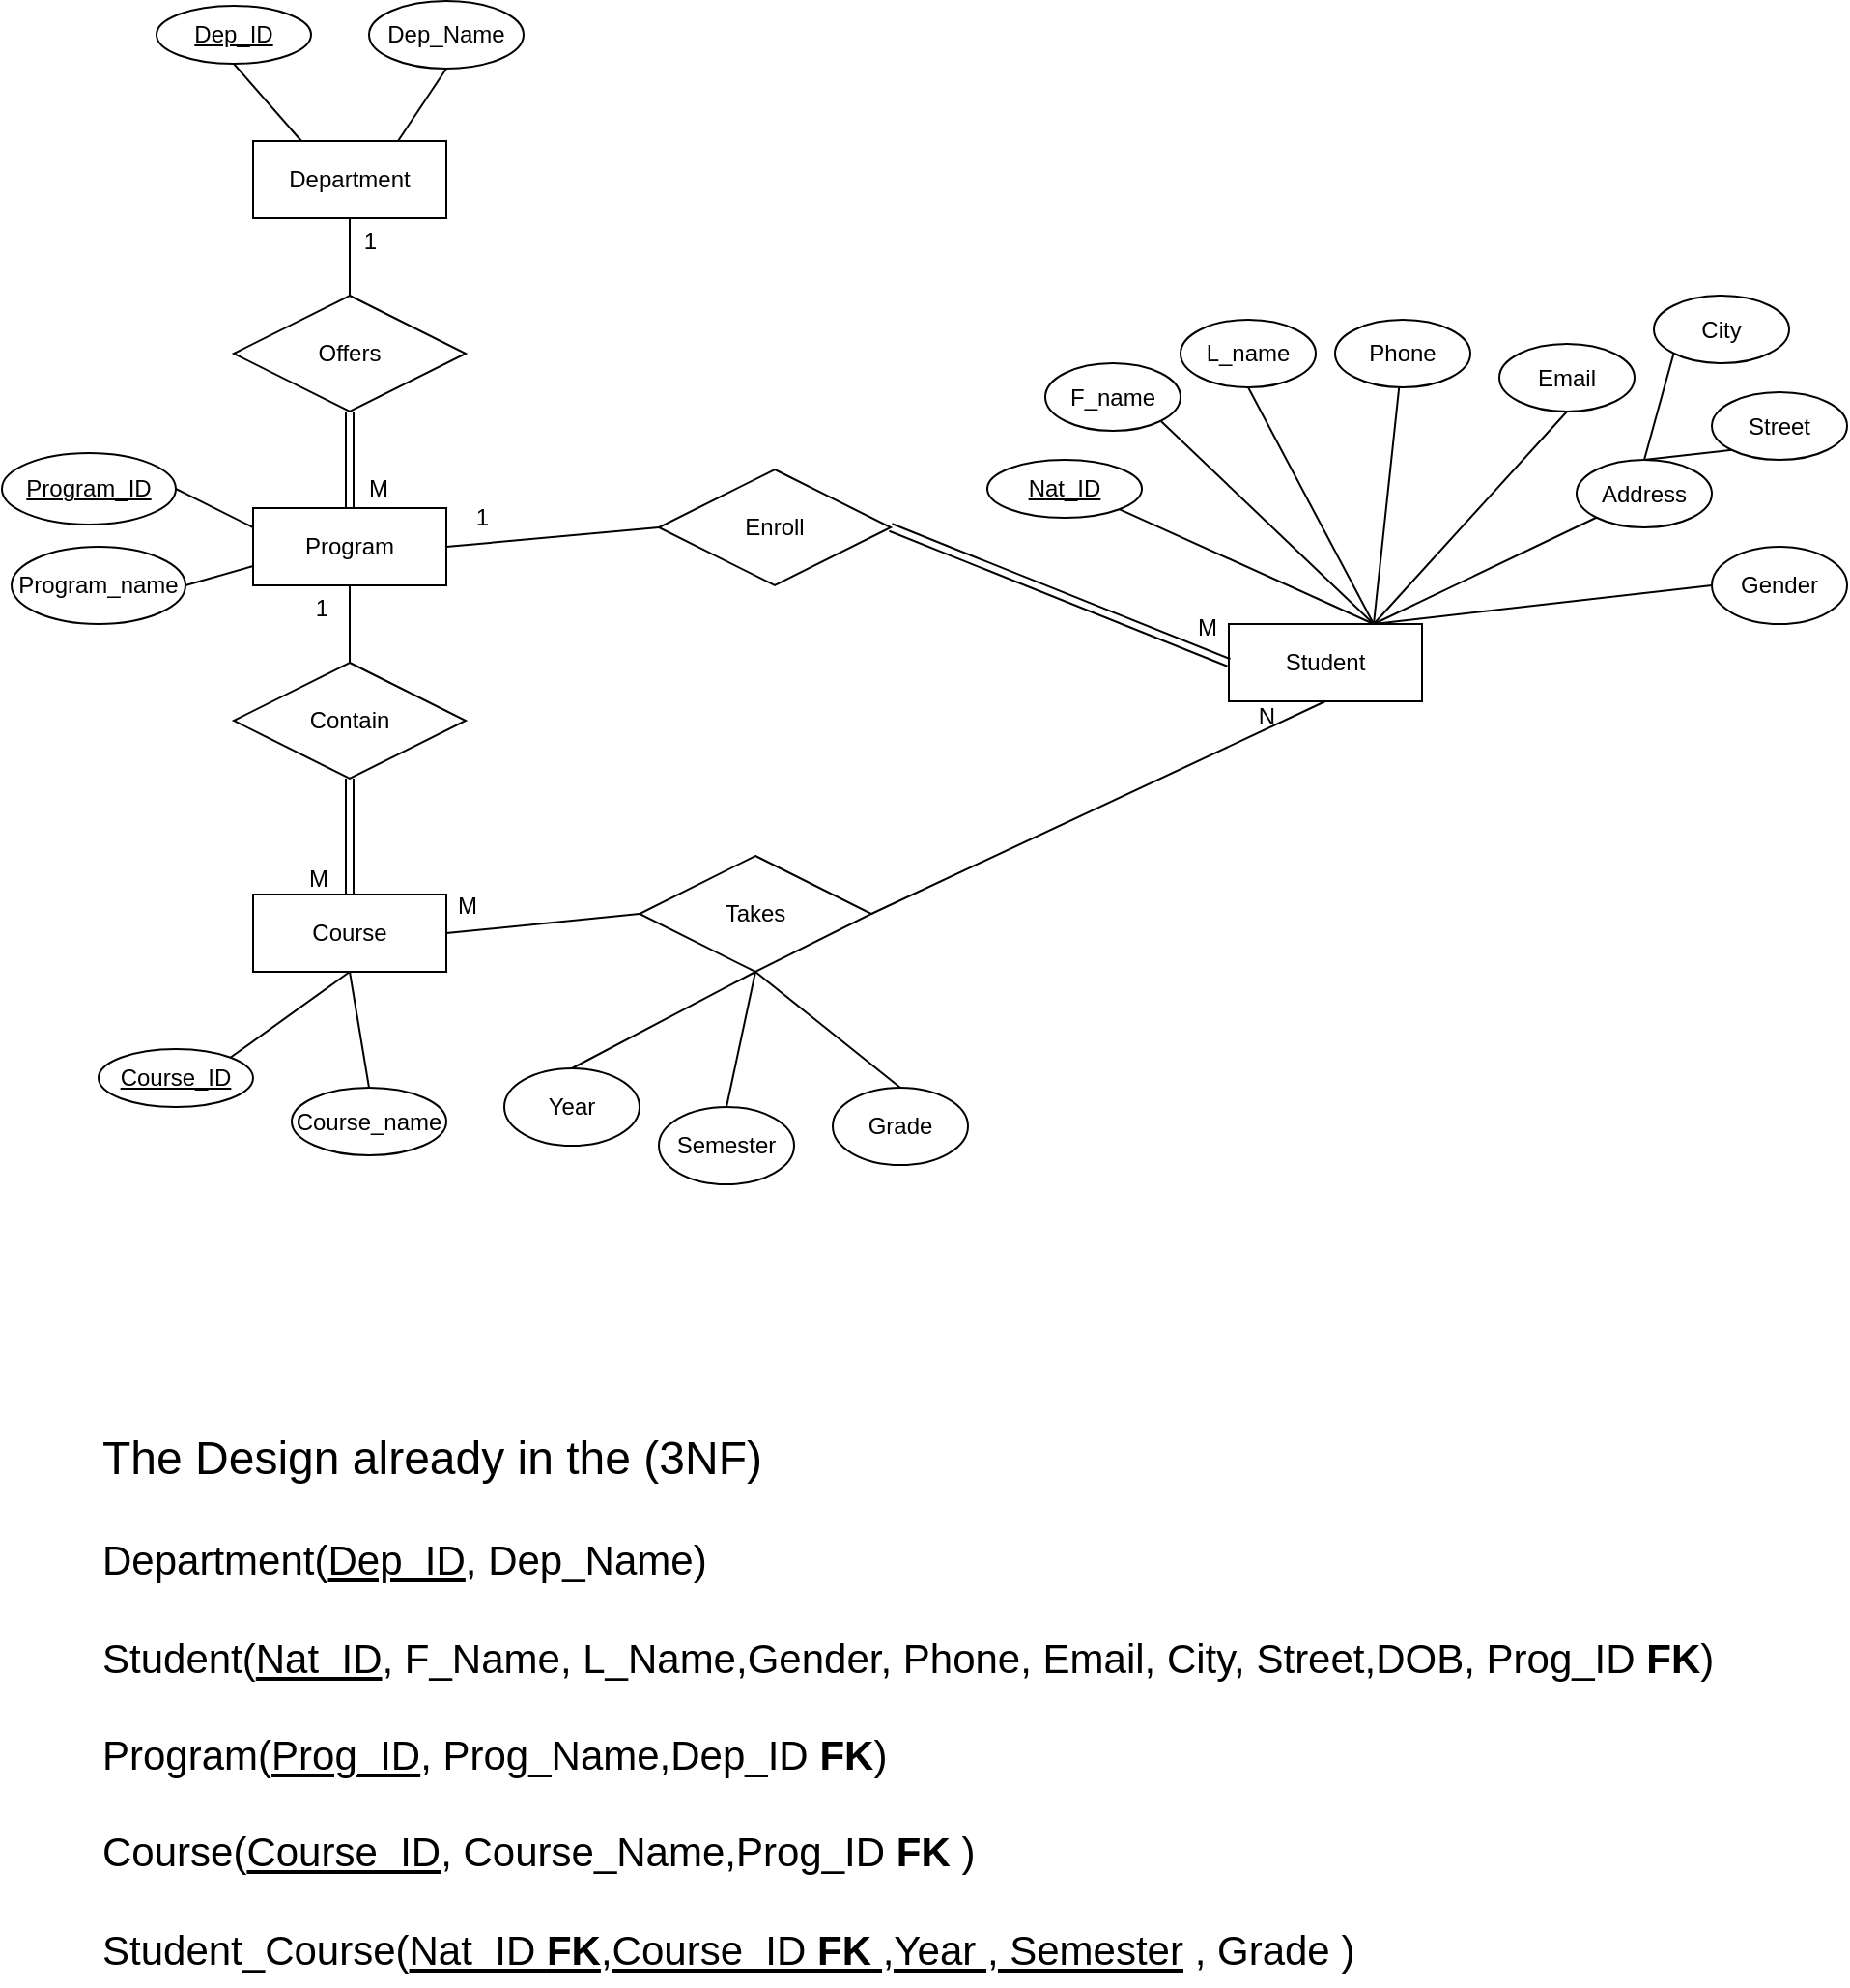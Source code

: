 <mxfile version="22.0.3" type="device">
  <diagram name="Page-1" id="zZLcMRnP2OjOYDTEuCHH">
    <mxGraphModel dx="1886" dy="614" grid="1" gridSize="10" guides="1" tooltips="1" connect="1" arrows="1" fold="1" page="1" pageScale="1" pageWidth="850" pageHeight="1100" math="0" shadow="0">
      <root>
        <mxCell id="0" />
        <mxCell id="1" parent="0" />
        <mxCell id="YhZlr_3CMAO8eAw4d2fY-7" value="Program" style="whiteSpace=wrap;html=1;align=center;" parent="1" vertex="1">
          <mxGeometry x="100" y="290" width="100" height="40" as="geometry" />
        </mxCell>
        <mxCell id="YhZlr_3CMAO8eAw4d2fY-8" value="Student" style="whiteSpace=wrap;html=1;align=center;" parent="1" vertex="1">
          <mxGeometry x="605" y="350" width="100" height="40" as="geometry" />
        </mxCell>
        <mxCell id="YhZlr_3CMAO8eAw4d2fY-10" value="Course" style="whiteSpace=wrap;html=1;align=center;" parent="1" vertex="1">
          <mxGeometry x="100" y="490" width="100" height="40" as="geometry" />
        </mxCell>
        <mxCell id="YhZlr_3CMAO8eAw4d2fY-15" value="L_name" style="ellipse;whiteSpace=wrap;html=1;align=center;" parent="1" vertex="1">
          <mxGeometry x="580" y="192.5" width="70" height="35" as="geometry" />
        </mxCell>
        <mxCell id="YhZlr_3CMAO8eAw4d2fY-16" value="Phone" style="ellipse;whiteSpace=wrap;html=1;align=center;" parent="1" vertex="1">
          <mxGeometry x="660" y="192.5" width="70" height="35" as="geometry" />
        </mxCell>
        <mxCell id="YhZlr_3CMAO8eAw4d2fY-17" value="Email" style="ellipse;whiteSpace=wrap;html=1;align=center;" parent="1" vertex="1">
          <mxGeometry x="745" y="205" width="70" height="35" as="geometry" />
        </mxCell>
        <mxCell id="YhZlr_3CMAO8eAw4d2fY-18" value="Address" style="ellipse;whiteSpace=wrap;html=1;align=center;" parent="1" vertex="1">
          <mxGeometry x="785" y="265" width="70" height="35" as="geometry" />
        </mxCell>
        <mxCell id="YhZlr_3CMAO8eAw4d2fY-24" value="" style="endArrow=none;html=1;rounded=0;entryX=1;entryY=1;entryDx=0;entryDy=0;" parent="1" target="YhZlr_3CMAO8eAw4d2fY-61" edge="1">
          <mxGeometry width="50" height="50" relative="1" as="geometry">
            <mxPoint x="680" y="350" as="sourcePoint" />
            <mxPoint x="530" y="285" as="targetPoint" />
          </mxGeometry>
        </mxCell>
        <mxCell id="YhZlr_3CMAO8eAw4d2fY-25" value="" style="endArrow=none;html=1;rounded=0;exitX=0.75;exitY=0;exitDx=0;exitDy=0;" parent="1" source="YhZlr_3CMAO8eAw4d2fY-8" target="YhZlr_3CMAO8eAw4d2fY-16" edge="1">
          <mxGeometry width="50" height="50" relative="1" as="geometry">
            <mxPoint x="655" y="285" as="sourcePoint" />
            <mxPoint x="615" y="320" as="targetPoint" />
          </mxGeometry>
        </mxCell>
        <mxCell id="YhZlr_3CMAO8eAw4d2fY-26" value="" style="endArrow=none;html=1;rounded=0;entryX=1;entryY=1;entryDx=0;entryDy=0;exitX=0.75;exitY=0;exitDx=0;exitDy=0;" parent="1" source="YhZlr_3CMAO8eAw4d2fY-8" target="YhZlr_3CMAO8eAw4d2fY-60" edge="1">
          <mxGeometry width="50" height="50" relative="1" as="geometry">
            <mxPoint x="655" y="350" as="sourcePoint" />
            <mxPoint x="520" y="327.5" as="targetPoint" />
          </mxGeometry>
        </mxCell>
        <mxCell id="YhZlr_3CMAO8eAw4d2fY-27" value="" style="endArrow=none;html=1;rounded=0;entryX=0.5;entryY=1;entryDx=0;entryDy=0;exitX=0.75;exitY=0;exitDx=0;exitDy=0;" parent="1" source="YhZlr_3CMAO8eAw4d2fY-8" target="YhZlr_3CMAO8eAw4d2fY-17" edge="1">
          <mxGeometry width="50" height="50" relative="1" as="geometry">
            <mxPoint x="655" y="350" as="sourcePoint" />
            <mxPoint x="695" y="328" as="targetPoint" />
          </mxGeometry>
        </mxCell>
        <mxCell id="YhZlr_3CMAO8eAw4d2fY-28" value="" style="endArrow=none;html=1;rounded=0;entryX=0;entryY=1;entryDx=0;entryDy=0;exitX=0.75;exitY=0;exitDx=0;exitDy=0;" parent="1" source="YhZlr_3CMAO8eAw4d2fY-8" target="YhZlr_3CMAO8eAw4d2fY-18" edge="1">
          <mxGeometry width="50" height="50" relative="1" as="geometry">
            <mxPoint x="655" y="350" as="sourcePoint" />
            <mxPoint x="800" y="328" as="targetPoint" />
          </mxGeometry>
        </mxCell>
        <mxCell id="YhZlr_3CMAO8eAw4d2fY-30" value="" style="endArrow=none;html=1;rounded=0;entryX=0.5;entryY=1;entryDx=0;entryDy=0;" parent="1" target="YhZlr_3CMAO8eAw4d2fY-15" edge="1">
          <mxGeometry width="50" height="50" relative="1" as="geometry">
            <mxPoint x="680" y="350" as="sourcePoint" />
            <mxPoint x="695" y="328" as="targetPoint" />
          </mxGeometry>
        </mxCell>
        <mxCell id="YhZlr_3CMAO8eAw4d2fY-32" value="Takes" style="shape=rhombus;perimeter=rhombusPerimeter;whiteSpace=wrap;html=1;align=center;" parent="1" vertex="1">
          <mxGeometry x="300" y="470" width="120" height="60" as="geometry" />
        </mxCell>
        <mxCell id="YhZlr_3CMAO8eAw4d2fY-33" value="Contain" style="shape=rhombus;perimeter=rhombusPerimeter;whiteSpace=wrap;html=1;align=center;" parent="1" vertex="1">
          <mxGeometry x="90" y="370" width="120" height="60" as="geometry" />
        </mxCell>
        <mxCell id="YhZlr_3CMAO8eAw4d2fY-50" value="Course_ID" style="ellipse;whiteSpace=wrap;html=1;align=center;fontStyle=4;" parent="1" vertex="1">
          <mxGeometry x="20" y="570" width="80" height="30" as="geometry" />
        </mxCell>
        <mxCell id="YhZlr_3CMAO8eAw4d2fY-51" value="Course_name" style="ellipse;whiteSpace=wrap;html=1;align=center;" parent="1" vertex="1">
          <mxGeometry x="120" y="590" width="80" height="35" as="geometry" />
        </mxCell>
        <mxCell id="YhZlr_3CMAO8eAw4d2fY-54" value="" style="endArrow=none;html=1;rounded=0;entryX=0.5;entryY=1;entryDx=0;entryDy=0;exitX=0.5;exitY=0;exitDx=0;exitDy=0;" parent="1" source="YhZlr_3CMAO8eAw4d2fY-51" target="YhZlr_3CMAO8eAw4d2fY-10" edge="1">
          <mxGeometry width="50" height="50" relative="1" as="geometry">
            <mxPoint x="275" y="519.81" as="sourcePoint" />
            <mxPoint x="150" y="569.81" as="targetPoint" />
          </mxGeometry>
        </mxCell>
        <mxCell id="YhZlr_3CMAO8eAw4d2fY-55" value="" style="endArrow=none;html=1;rounded=0;exitX=1;exitY=0;exitDx=0;exitDy=0;entryX=0.5;entryY=1;entryDx=0;entryDy=0;" parent="1" source="YhZlr_3CMAO8eAw4d2fY-50" target="YhZlr_3CMAO8eAw4d2fY-10" edge="1">
          <mxGeometry width="50" height="50" relative="1" as="geometry">
            <mxPoint x="285" y="529.81" as="sourcePoint" />
            <mxPoint x="150" y="569.81" as="targetPoint" />
          </mxGeometry>
        </mxCell>
        <mxCell id="YhZlr_3CMAO8eAw4d2fY-56" value="" style="shape=link;html=1;rounded=0;exitX=0.5;exitY=1;exitDx=0;exitDy=0;entryX=0.5;entryY=0;entryDx=0;entryDy=0;" parent="1" source="YhZlr_3CMAO8eAw4d2fY-33" target="YhZlr_3CMAO8eAw4d2fY-10" edge="1">
          <mxGeometry relative="1" as="geometry">
            <mxPoint x="310" y="460" as="sourcePoint" />
            <mxPoint x="210" y="520" as="targetPoint" />
          </mxGeometry>
        </mxCell>
        <mxCell id="YhZlr_3CMAO8eAw4d2fY-57" value="M" style="resizable=0;html=1;whiteSpace=wrap;align=right;verticalAlign=bottom;" parent="YhZlr_3CMAO8eAw4d2fY-56" connectable="0" vertex="1">
          <mxGeometry x="1" relative="1" as="geometry">
            <mxPoint x="-10" as="offset" />
          </mxGeometry>
        </mxCell>
        <mxCell id="YhZlr_3CMAO8eAw4d2fY-58" value="" style="endArrow=none;html=1;rounded=0;exitX=0.5;exitY=0;exitDx=0;exitDy=0;entryX=0.5;entryY=1;entryDx=0;entryDy=0;" parent="1" source="YhZlr_3CMAO8eAw4d2fY-33" target="YhZlr_3CMAO8eAw4d2fY-7" edge="1">
          <mxGeometry relative="1" as="geometry">
            <mxPoint x="560" y="340" as="sourcePoint" />
            <mxPoint x="570" y="260" as="targetPoint" />
          </mxGeometry>
        </mxCell>
        <mxCell id="YhZlr_3CMAO8eAw4d2fY-59" value="1" style="resizable=0;html=1;whiteSpace=wrap;align=right;verticalAlign=bottom;" parent="YhZlr_3CMAO8eAw4d2fY-58" connectable="0" vertex="1">
          <mxGeometry x="1" relative="1" as="geometry">
            <mxPoint x="-10" y="20" as="offset" />
          </mxGeometry>
        </mxCell>
        <mxCell id="YhZlr_3CMAO8eAw4d2fY-60" value="Nat_ID" style="ellipse;whiteSpace=wrap;html=1;align=center;fontStyle=4;" parent="1" vertex="1">
          <mxGeometry x="480" y="265" width="80" height="30" as="geometry" />
        </mxCell>
        <mxCell id="YhZlr_3CMAO8eAw4d2fY-61" value="F_name" style="ellipse;whiteSpace=wrap;html=1;align=center;" parent="1" vertex="1">
          <mxGeometry x="510" y="215" width="70" height="35" as="geometry" />
        </mxCell>
        <mxCell id="YhZlr_3CMAO8eAw4d2fY-62" value="Street" style="ellipse;whiteSpace=wrap;html=1;align=center;" parent="1" vertex="1">
          <mxGeometry x="855" y="230" width="70" height="35" as="geometry" />
        </mxCell>
        <mxCell id="YhZlr_3CMAO8eAw4d2fY-63" value="City" style="ellipse;whiteSpace=wrap;html=1;align=center;" parent="1" vertex="1">
          <mxGeometry x="825" y="180" width="70" height="35" as="geometry" />
        </mxCell>
        <mxCell id="YhZlr_3CMAO8eAw4d2fY-64" value="" style="endArrow=none;html=1;rounded=0;entryX=0;entryY=1;entryDx=0;entryDy=0;exitX=0.5;exitY=0;exitDx=0;exitDy=0;" parent="1" source="YhZlr_3CMAO8eAw4d2fY-18" target="YhZlr_3CMAO8eAw4d2fY-63" edge="1">
          <mxGeometry width="50" height="50" relative="1" as="geometry">
            <mxPoint x="665" y="360" as="sourcePoint" />
            <mxPoint x="805" y="305" as="targetPoint" />
          </mxGeometry>
        </mxCell>
        <mxCell id="YhZlr_3CMAO8eAw4d2fY-65" value="" style="endArrow=none;html=1;rounded=0;entryX=0;entryY=1;entryDx=0;entryDy=0;exitX=0.5;exitY=0;exitDx=0;exitDy=0;" parent="1" source="YhZlr_3CMAO8eAw4d2fY-18" target="YhZlr_3CMAO8eAw4d2fY-62" edge="1">
          <mxGeometry width="50" height="50" relative="1" as="geometry">
            <mxPoint x="830" y="275" as="sourcePoint" />
            <mxPoint x="855" y="235" as="targetPoint" />
          </mxGeometry>
        </mxCell>
        <mxCell id="YhZlr_3CMAO8eAw4d2fY-66" value="Offers" style="shape=rhombus;perimeter=rhombusPerimeter;whiteSpace=wrap;html=1;align=center;" parent="1" vertex="1">
          <mxGeometry x="90" y="180" width="120" height="60" as="geometry" />
        </mxCell>
        <mxCell id="YhZlr_3CMAO8eAw4d2fY-67" value="Department" style="whiteSpace=wrap;html=1;align=center;" parent="1" vertex="1">
          <mxGeometry x="100" y="100" width="100" height="40" as="geometry" />
        </mxCell>
        <mxCell id="YhZlr_3CMAO8eAw4d2fY-68" value="" style="endArrow=none;html=1;rounded=0;exitX=0.5;exitY=0;exitDx=0;exitDy=0;" parent="1" source="YhZlr_3CMAO8eAw4d2fY-66" target="YhZlr_3CMAO8eAw4d2fY-67" edge="1">
          <mxGeometry relative="1" as="geometry">
            <mxPoint x="160" y="380" as="sourcePoint" />
            <mxPoint x="160" y="340" as="targetPoint" />
          </mxGeometry>
        </mxCell>
        <mxCell id="YhZlr_3CMAO8eAw4d2fY-69" value="1" style="resizable=0;html=1;whiteSpace=wrap;align=right;verticalAlign=bottom;" parent="YhZlr_3CMAO8eAw4d2fY-68" connectable="0" vertex="1">
          <mxGeometry x="1" relative="1" as="geometry">
            <mxPoint x="15" y="20" as="offset" />
          </mxGeometry>
        </mxCell>
        <mxCell id="YhZlr_3CMAO8eAw4d2fY-70" value="M" style="resizable=0;html=1;whiteSpace=wrap;align=right;verticalAlign=bottom;" parent="1" connectable="0" vertex="1">
          <mxGeometry x="175" y="170" as="geometry">
            <mxPoint x="-4" y="118" as="offset" />
          </mxGeometry>
        </mxCell>
        <mxCell id="YhZlr_3CMAO8eAw4d2fY-72" value="" style="endArrow=none;html=1;rounded=0;entryX=0.5;entryY=1;entryDx=0;entryDy=0;exitX=0.5;exitY=0;exitDx=0;exitDy=0;shape=link;" parent="1" source="YhZlr_3CMAO8eAw4d2fY-7" target="YhZlr_3CMAO8eAw4d2fY-66" edge="1">
          <mxGeometry width="50" height="50" relative="1" as="geometry">
            <mxPoint x="470" y="370" as="sourcePoint" />
            <mxPoint x="520" y="320" as="targetPoint" />
          </mxGeometry>
        </mxCell>
        <mxCell id="YhZlr_3CMAO8eAw4d2fY-78" value="Year" style="ellipse;whiteSpace=wrap;html=1;align=center;" parent="1" vertex="1">
          <mxGeometry x="230" y="580" width="70" height="40" as="geometry" />
        </mxCell>
        <mxCell id="YhZlr_3CMAO8eAw4d2fY-79" value="" style="endArrow=none;html=1;rounded=0;entryX=0.5;entryY=1;entryDx=0;entryDy=0;exitX=0.5;exitY=0;exitDx=0;exitDy=0;" parent="1" source="YhZlr_3CMAO8eAw4d2fY-78" target="YhZlr_3CMAO8eAw4d2fY-32" edge="1">
          <mxGeometry width="50" height="50" relative="1" as="geometry">
            <mxPoint x="310" y="444.81" as="sourcePoint" />
            <mxPoint x="390" y="455" as="targetPoint" />
          </mxGeometry>
        </mxCell>
        <mxCell id="YhZlr_3CMAO8eAw4d2fY-80" value="Semester" style="ellipse;whiteSpace=wrap;html=1;align=center;" parent="1" vertex="1">
          <mxGeometry x="310" y="600" width="70" height="40" as="geometry" />
        </mxCell>
        <mxCell id="YhZlr_3CMAO8eAw4d2fY-81" value="" style="endArrow=none;html=1;rounded=0;entryX=0.5;entryY=1;entryDx=0;entryDy=0;exitX=0.5;exitY=0;exitDx=0;exitDy=0;" parent="1" source="YhZlr_3CMAO8eAw4d2fY-80" target="YhZlr_3CMAO8eAw4d2fY-32" edge="1">
          <mxGeometry width="50" height="50" relative="1" as="geometry">
            <mxPoint x="290" y="529.81" as="sourcePoint" />
            <mxPoint x="180" y="560" as="targetPoint" />
          </mxGeometry>
        </mxCell>
        <mxCell id="YhZlr_3CMAO8eAw4d2fY-82" value="Grade" style="ellipse;whiteSpace=wrap;html=1;align=center;" parent="1" vertex="1">
          <mxGeometry x="400" y="590" width="70" height="40" as="geometry" />
        </mxCell>
        <mxCell id="YhZlr_3CMAO8eAw4d2fY-83" value="" style="endArrow=none;html=1;rounded=0;entryX=0.5;entryY=1;entryDx=0;entryDy=0;exitX=0.5;exitY=0;exitDx=0;exitDy=0;" parent="1" source="YhZlr_3CMAO8eAw4d2fY-82" target="YhZlr_3CMAO8eAw4d2fY-32" edge="1">
          <mxGeometry width="50" height="50" relative="1" as="geometry">
            <mxPoint x="390" y="499.81" as="sourcePoint" />
            <mxPoint x="280" y="530" as="targetPoint" />
          </mxGeometry>
        </mxCell>
        <mxCell id="YhZlr_3CMAO8eAw4d2fY-88" value="" style="endArrow=none;html=1;rounded=0;exitX=1;exitY=0.5;exitDx=0;exitDy=0;entryX=0.5;entryY=1;entryDx=0;entryDy=0;" parent="1" source="YhZlr_3CMAO8eAw4d2fY-32" target="YhZlr_3CMAO8eAw4d2fY-8" edge="1">
          <mxGeometry relative="1" as="geometry">
            <mxPoint x="420" y="360" as="sourcePoint" />
            <mxPoint x="160" y="10" as="targetPoint" />
          </mxGeometry>
        </mxCell>
        <mxCell id="YhZlr_3CMAO8eAw4d2fY-90" value="" style="endArrow=none;html=1;rounded=0;exitX=1;exitY=0.5;exitDx=0;exitDy=0;entryX=0;entryY=0.5;entryDx=0;entryDy=0;" parent="1" source="YhZlr_3CMAO8eAw4d2fY-10" target="YhZlr_3CMAO8eAw4d2fY-32" edge="1">
          <mxGeometry relative="1" as="geometry">
            <mxPoint x="430" y="510" as="sourcePoint" />
            <mxPoint x="615" y="520" as="targetPoint" />
          </mxGeometry>
        </mxCell>
        <mxCell id="YhZlr_3CMAO8eAw4d2fY-91" value="Dep_ID" style="ellipse;whiteSpace=wrap;html=1;align=center;fontStyle=4;" parent="1" vertex="1">
          <mxGeometry x="50" y="30" width="80" height="30" as="geometry" />
        </mxCell>
        <mxCell id="YhZlr_3CMAO8eAw4d2fY-92" value="Dep_Name" style="ellipse;whiteSpace=wrap;html=1;align=center;" parent="1" vertex="1">
          <mxGeometry x="160" y="27.5" width="80" height="35" as="geometry" />
        </mxCell>
        <mxCell id="YhZlr_3CMAO8eAw4d2fY-93" value="" style="endArrow=none;html=1;rounded=0;entryX=0.5;entryY=1;entryDx=0;entryDy=0;exitX=0.75;exitY=0;exitDx=0;exitDy=0;" parent="1" source="YhZlr_3CMAO8eAw4d2fY-67" target="YhZlr_3CMAO8eAw4d2fY-92" edge="1">
          <mxGeometry width="50" height="50" relative="1" as="geometry">
            <mxPoint x="340" y="250" as="sourcePoint" />
            <mxPoint x="390" y="200" as="targetPoint" />
          </mxGeometry>
        </mxCell>
        <mxCell id="YhZlr_3CMAO8eAw4d2fY-94" value="" style="endArrow=none;html=1;rounded=0;exitX=0.25;exitY=0;exitDx=0;exitDy=0;" parent="1" source="YhZlr_3CMAO8eAw4d2fY-67" edge="1">
          <mxGeometry width="50" height="50" relative="1" as="geometry">
            <mxPoint x="40" y="110" as="sourcePoint" />
            <mxPoint x="90" y="60" as="targetPoint" />
          </mxGeometry>
        </mxCell>
        <mxCell id="YhZlr_3CMAO8eAw4d2fY-95" value="Enroll" style="shape=rhombus;perimeter=rhombusPerimeter;whiteSpace=wrap;html=1;align=center;" parent="1" vertex="1">
          <mxGeometry x="310" y="270" width="120" height="60" as="geometry" />
        </mxCell>
        <mxCell id="YhZlr_3CMAO8eAw4d2fY-96" value="" style="endArrow=none;html=1;rounded=0;entryX=1;entryY=0.5;entryDx=0;entryDy=0;exitX=0;exitY=0.5;exitDx=0;exitDy=0;" parent="1" source="YhZlr_3CMAO8eAw4d2fY-95" target="YhZlr_3CMAO8eAw4d2fY-7" edge="1">
          <mxGeometry width="50" height="50" relative="1" as="geometry">
            <mxPoint x="260" y="370" as="sourcePoint" />
            <mxPoint x="220" y="410" as="targetPoint" />
          </mxGeometry>
        </mxCell>
        <mxCell id="YhZlr_3CMAO8eAw4d2fY-97" value="" style="endArrow=none;html=1;rounded=0;entryX=1;entryY=0.5;entryDx=0;entryDy=0;exitX=0;exitY=0.5;exitDx=0;exitDy=0;shape=link;" parent="1" source="YhZlr_3CMAO8eAw4d2fY-8" target="YhZlr_3CMAO8eAw4d2fY-95" edge="1">
          <mxGeometry width="50" height="50" relative="1" as="geometry">
            <mxPoint x="295" y="295" as="sourcePoint" />
            <mxPoint x="210" y="320" as="targetPoint" />
          </mxGeometry>
        </mxCell>
        <mxCell id="YhZlr_3CMAO8eAw4d2fY-100" value="M" style="resizable=0;html=1;whiteSpace=wrap;align=right;verticalAlign=bottom;" parent="1" connectable="0" vertex="1">
          <mxGeometry x="175" y="500.0" as="geometry">
            <mxPoint x="42" y="4" as="offset" />
          </mxGeometry>
        </mxCell>
        <mxCell id="YhZlr_3CMAO8eAw4d2fY-101" value="N" style="resizable=0;html=1;whiteSpace=wrap;align=right;verticalAlign=bottom;" parent="1" connectable="0" vertex="1">
          <mxGeometry x="150" y="510.0" as="geometry">
            <mxPoint x="480" y="-104" as="offset" />
          </mxGeometry>
        </mxCell>
        <mxCell id="YhZlr_3CMAO8eAw4d2fY-102" value="1" style="resizable=0;html=1;whiteSpace=wrap;align=right;verticalAlign=bottom;" parent="1" connectable="0" vertex="1">
          <mxGeometry x="223" y="303.0" as="geometry" />
        </mxCell>
        <mxCell id="YhZlr_3CMAO8eAw4d2fY-103" value="M" style="resizable=0;html=1;whiteSpace=wrap;align=right;verticalAlign=bottom;" parent="1" connectable="0" vertex="1">
          <mxGeometry x="600" y="360.0" as="geometry" />
        </mxCell>
        <mxCell id="YhZlr_3CMAO8eAw4d2fY-104" value="Program_ID" style="ellipse;whiteSpace=wrap;html=1;align=center;fontStyle=4;" parent="1" vertex="1">
          <mxGeometry x="-30" y="261.5" width="90" height="37" as="geometry" />
        </mxCell>
        <mxCell id="YhZlr_3CMAO8eAw4d2fY-105" value="Program_name" style="ellipse;whiteSpace=wrap;html=1;align=center;" parent="1" vertex="1">
          <mxGeometry x="-25" y="310" width="90" height="40" as="geometry" />
        </mxCell>
        <mxCell id="YhZlr_3CMAO8eAw4d2fY-108" value="" style="endArrow=none;html=1;rounded=0;entryX=1;entryY=0.5;entryDx=0;entryDy=0;exitX=0;exitY=0.25;exitDx=0;exitDy=0;" parent="1" source="YhZlr_3CMAO8eAw4d2fY-7" target="YhZlr_3CMAO8eAw4d2fY-104" edge="1">
          <mxGeometry width="50" height="50" relative="1" as="geometry">
            <mxPoint x="230" y="380" as="sourcePoint" />
            <mxPoint x="280" y="330" as="targetPoint" />
          </mxGeometry>
        </mxCell>
        <mxCell id="YhZlr_3CMAO8eAw4d2fY-109" value="" style="endArrow=none;html=1;rounded=0;entryX=1;entryY=0.5;entryDx=0;entryDy=0;" parent="1" target="YhZlr_3CMAO8eAw4d2fY-105" edge="1">
          <mxGeometry width="50" height="50" relative="1" as="geometry">
            <mxPoint x="100" y="320" as="sourcePoint" />
            <mxPoint x="70" y="302" as="targetPoint" />
          </mxGeometry>
        </mxCell>
        <mxCell id="ck8nnTp9wwWWzlruzNE6-1" value="&lt;div style=&quot;font-size: 24px;&quot;&gt;&lt;font style=&quot;font-size: 24px;&quot;&gt;&lt;br&gt;&lt;/font&gt;&lt;/div&gt;&lt;div style=&quot;font-size: 24px;&quot;&gt;&lt;font style=&quot;font-size: 24px;&quot;&gt;&lt;br&gt;&lt;/font&gt;&lt;/div&gt;&lt;div style=&quot;font-size: 24px;&quot;&gt;&lt;font style=&quot;font-size: 24px;&quot;&gt;&lt;br&gt;&lt;/font&gt;&lt;/div&gt;&lt;div style=&quot;font-size: 24px;&quot;&gt;&lt;font style=&quot;font-size: 24px;&quot;&gt;The Design already in the (3NF)&lt;/font&gt;&lt;/div&gt;&lt;div style=&quot;font-size: 21px;&quot;&gt;&lt;font style=&quot;font-size: 21px;&quot;&gt;&lt;br&gt;&lt;/font&gt;&lt;/div&gt;&lt;div style=&quot;font-size: 21px;&quot;&gt;&lt;font style=&quot;font-size: 21px;&quot;&gt;Department(&lt;u&gt;Dep_ID&lt;/u&gt;, Dep_Name&lt;/font&gt;&lt;span style=&quot;background-color: initial;&quot;&gt;)&lt;/span&gt;&lt;/div&gt;&lt;div style=&quot;font-size: 21px;&quot;&gt;&lt;span style=&quot;background-color: initial;&quot;&gt;&lt;br&gt;&lt;/span&gt;&lt;/div&gt;&lt;div style=&quot;font-size: 21px;&quot;&gt;&lt;div style=&quot;border-color: var(--border-color);&quot;&gt;&lt;font style=&quot;border-color: var(--border-color);&quot;&gt;Student(&lt;u&gt;Nat_ID&lt;/u&gt;, F_Name, L_Name,Gender, Phone, Email, City, Street,DOB, Prog_ID &lt;b&gt;FK&lt;/b&gt;&lt;/font&gt;&lt;span style=&quot;background-color: initial;&quot;&gt;)&lt;/span&gt;&lt;/div&gt;&lt;/div&gt;&lt;div style=&quot;font-size: 21px;&quot;&gt;&lt;font style=&quot;font-size: 21px;&quot;&gt;&lt;br&gt;&lt;/font&gt;&lt;/div&gt;&lt;div style=&quot;font-size: 21px;&quot;&gt;&lt;font style=&quot;font-size: 21px;&quot;&gt;Program(&lt;u&gt;Prog_ID&lt;/u&gt;, Prog_Name,Dep_ID &lt;b&gt;FK&lt;/b&gt;)&lt;/font&gt;&lt;/div&gt;&lt;div style=&quot;font-size: 21px;&quot;&gt;&lt;font style=&quot;font-size: 21px;&quot;&gt;&lt;br&gt;&lt;/font&gt;&lt;/div&gt;&lt;div style=&quot;font-size: 21px;&quot;&gt;&lt;font style=&quot;font-size: 21px;&quot;&gt;Course(&lt;u&gt;Course_ID&lt;/u&gt;, Course_Name,Prog_ID&amp;nbsp;&lt;b style=&quot;border-color: var(--border-color);&quot;&gt;FK &lt;/b&gt;)&lt;/font&gt;&lt;/div&gt;&lt;div style=&quot;font-size: 21px;&quot;&gt;&lt;font style=&quot;font-size: 21px;&quot;&gt;&lt;br&gt;&lt;/font&gt;&lt;/div&gt;&lt;div style=&quot;font-size: 21px;&quot;&gt;&lt;font style=&quot;font-size: 21px;&quot;&gt;Student_Course(&lt;u&gt;Nat_ID &lt;b&gt;FK&lt;/b&gt;,Course_ID &lt;b&gt;FK&lt;/b&gt; ,Year , Semester&lt;/u&gt;&amp;nbsp;, Grade )&lt;/font&gt;&lt;/div&gt;" style="text;html=1;align=left;verticalAlign=middle;resizable=0;points=[];autosize=1;strokeColor=none;fillColor=none;" parent="1" vertex="1">
          <mxGeometry x="20" y="675" width="860" height="380" as="geometry" />
        </mxCell>
        <mxCell id="ck8nnTp9wwWWzlruzNE6-2" value="Gender" style="ellipse;whiteSpace=wrap;html=1;align=center;" parent="1" vertex="1">
          <mxGeometry x="855" y="310" width="70" height="40" as="geometry" />
        </mxCell>
        <mxCell id="ck8nnTp9wwWWzlruzNE6-3" value="" style="endArrow=none;html=1;rounded=0;entryX=0;entryY=0.5;entryDx=0;entryDy=0;" parent="1" target="ck8nnTp9wwWWzlruzNE6-2" edge="1">
          <mxGeometry width="50" height="50" relative="1" as="geometry">
            <mxPoint x="680" y="350" as="sourcePoint" />
            <mxPoint x="865" y="325" as="targetPoint" />
          </mxGeometry>
        </mxCell>
      </root>
    </mxGraphModel>
  </diagram>
</mxfile>
